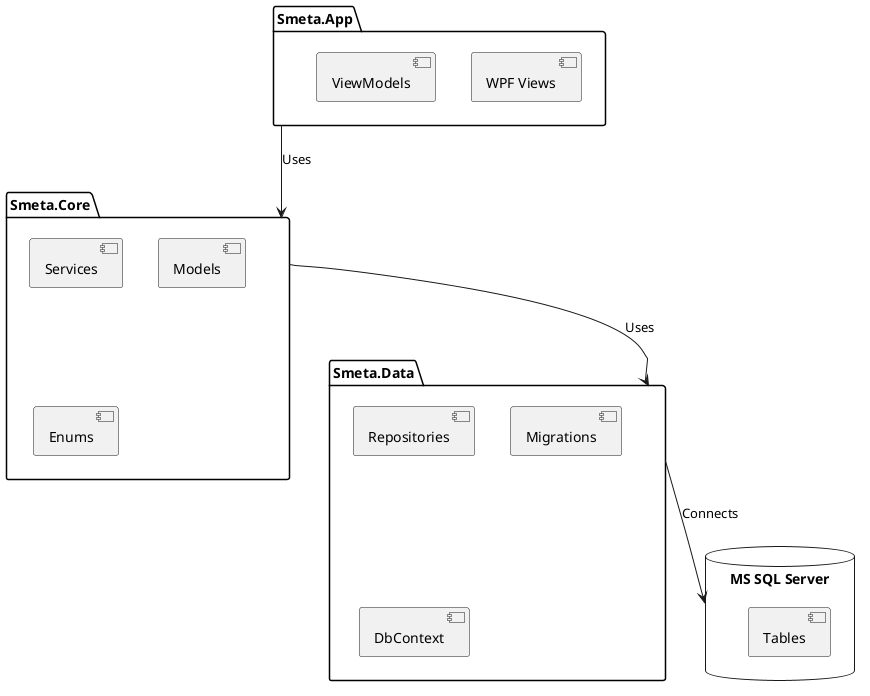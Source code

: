 ﻿@startuml
package "Smetа.App" {
  [WPF Views]
  [ViewModels]
}

package "Smeta.Core" {
  [Services]
  [Models]
  [Enums]
}

package "Smeta.Data" {
  [Repositories]
  [Migrations]
  [DbContext]
}

database "MS SQL Server" {
  [Tables]
}

Smetа.App --> Smeta.Core : Uses
Smeta.Core --> Smeta.Data : Uses
Smeta.Data --> "MS SQL Server" : Connects
@enduml